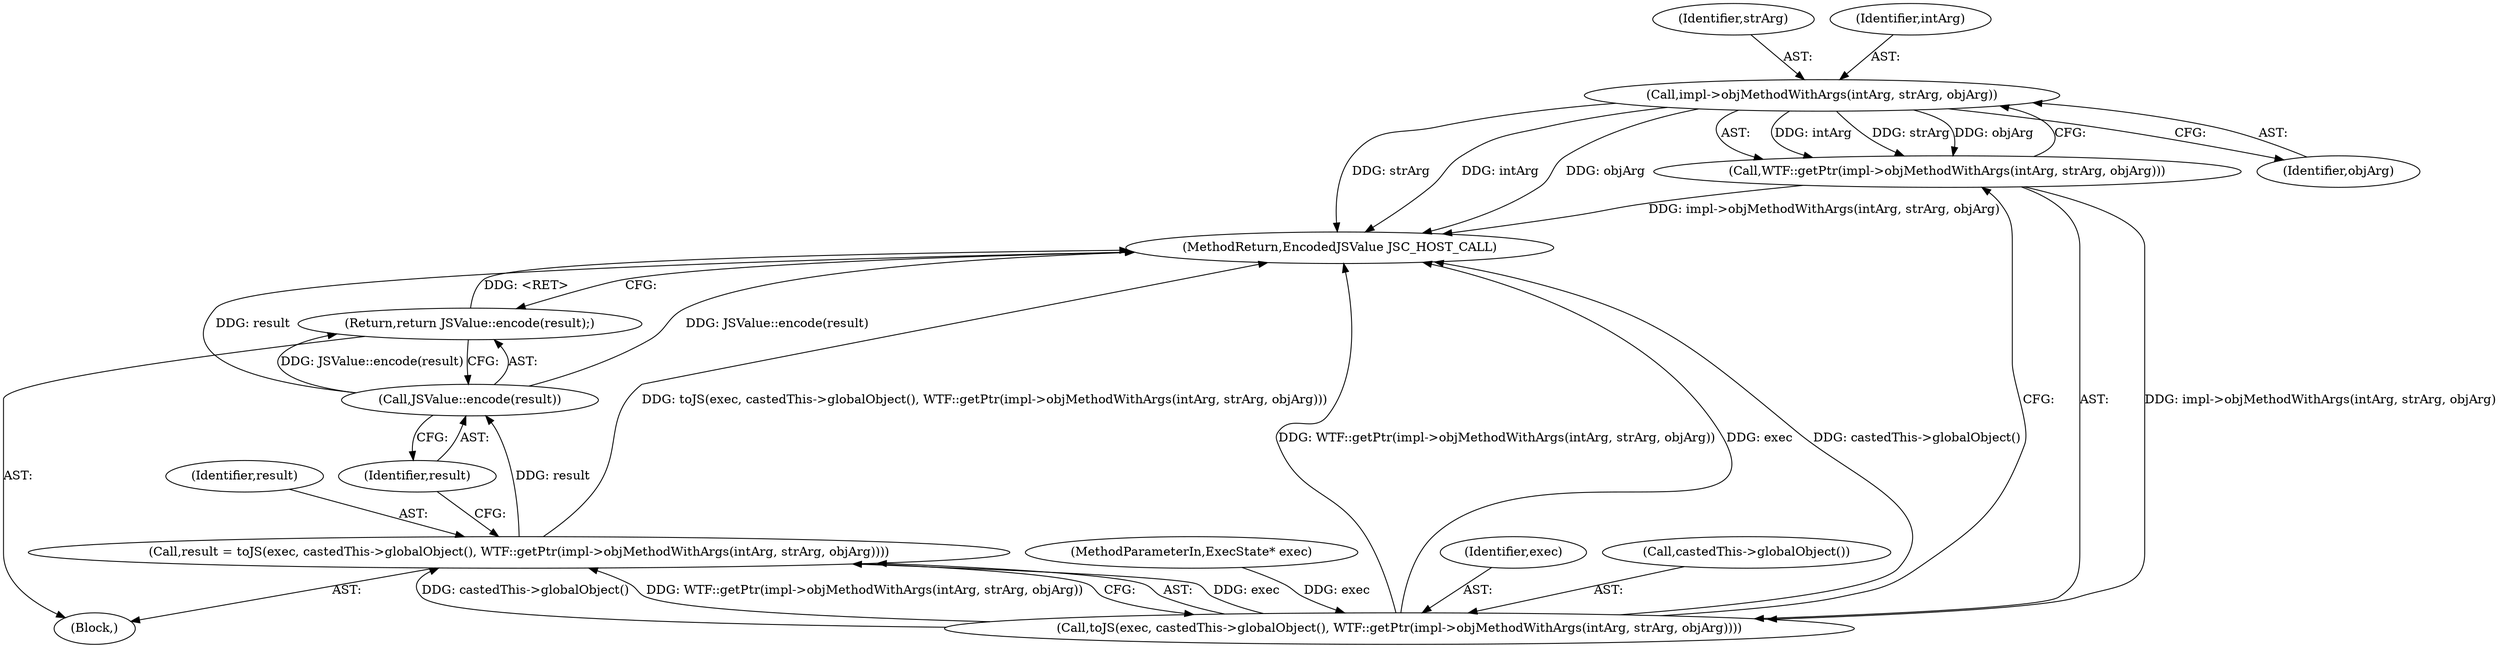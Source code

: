 digraph "0_Chrome_b944f670bb7a8a919daac497a4ea0536c954c201_40@pointer" {
"1000162" [label="(Call,impl->objMethodWithArgs(intArg, strArg, objArg))"];
"1000161" [label="(Call,WTF::getPtr(impl->objMethodWithArgs(intArg, strArg, objArg)))"];
"1000158" [label="(Call,toJS(exec, castedThis->globalObject(), WTF::getPtr(impl->objMethodWithArgs(intArg, strArg, objArg))))"];
"1000156" [label="(Call,result = toJS(exec, castedThis->globalObject(), WTF::getPtr(impl->objMethodWithArgs(intArg, strArg, objArg))))"];
"1000167" [label="(Call,JSValue::encode(result))"];
"1000166" [label="(Return,return JSValue::encode(result);)"];
"1000161" [label="(Call,WTF::getPtr(impl->objMethodWithArgs(intArg, strArg, objArg)))"];
"1000157" [label="(Identifier,result)"];
"1000101" [label="(MethodParameterIn,ExecState* exec)"];
"1000162" [label="(Call,impl->objMethodWithArgs(intArg, strArg, objArg))"];
"1000159" [label="(Identifier,exec)"];
"1000166" [label="(Return,return JSValue::encode(result);)"];
"1000164" [label="(Identifier,strArg)"];
"1000156" [label="(Call,result = toJS(exec, castedThis->globalObject(), WTF::getPtr(impl->objMethodWithArgs(intArg, strArg, objArg))))"];
"1000169" [label="(MethodReturn,EncodedJSValue JSC_HOST_CALL)"];
"1000160" [label="(Call,castedThis->globalObject())"];
"1000158" [label="(Call,toJS(exec, castedThis->globalObject(), WTF::getPtr(impl->objMethodWithArgs(intArg, strArg, objArg))))"];
"1000163" [label="(Identifier,intArg)"];
"1000102" [label="(Block,)"];
"1000168" [label="(Identifier,result)"];
"1000165" [label="(Identifier,objArg)"];
"1000167" [label="(Call,JSValue::encode(result))"];
"1000162" -> "1000161"  [label="AST: "];
"1000162" -> "1000165"  [label="CFG: "];
"1000163" -> "1000162"  [label="AST: "];
"1000164" -> "1000162"  [label="AST: "];
"1000165" -> "1000162"  [label="AST: "];
"1000161" -> "1000162"  [label="CFG: "];
"1000162" -> "1000169"  [label="DDG: strArg"];
"1000162" -> "1000169"  [label="DDG: intArg"];
"1000162" -> "1000169"  [label="DDG: objArg"];
"1000162" -> "1000161"  [label="DDG: intArg"];
"1000162" -> "1000161"  [label="DDG: strArg"];
"1000162" -> "1000161"  [label="DDG: objArg"];
"1000161" -> "1000158"  [label="AST: "];
"1000158" -> "1000161"  [label="CFG: "];
"1000161" -> "1000169"  [label="DDG: impl->objMethodWithArgs(intArg, strArg, objArg)"];
"1000161" -> "1000158"  [label="DDG: impl->objMethodWithArgs(intArg, strArg, objArg)"];
"1000158" -> "1000156"  [label="AST: "];
"1000159" -> "1000158"  [label="AST: "];
"1000160" -> "1000158"  [label="AST: "];
"1000156" -> "1000158"  [label="CFG: "];
"1000158" -> "1000169"  [label="DDG: exec"];
"1000158" -> "1000169"  [label="DDG: castedThis->globalObject()"];
"1000158" -> "1000169"  [label="DDG: WTF::getPtr(impl->objMethodWithArgs(intArg, strArg, objArg))"];
"1000158" -> "1000156"  [label="DDG: exec"];
"1000158" -> "1000156"  [label="DDG: castedThis->globalObject()"];
"1000158" -> "1000156"  [label="DDG: WTF::getPtr(impl->objMethodWithArgs(intArg, strArg, objArg))"];
"1000101" -> "1000158"  [label="DDG: exec"];
"1000156" -> "1000102"  [label="AST: "];
"1000157" -> "1000156"  [label="AST: "];
"1000168" -> "1000156"  [label="CFG: "];
"1000156" -> "1000169"  [label="DDG: toJS(exec, castedThis->globalObject(), WTF::getPtr(impl->objMethodWithArgs(intArg, strArg, objArg)))"];
"1000156" -> "1000167"  [label="DDG: result"];
"1000167" -> "1000166"  [label="AST: "];
"1000167" -> "1000168"  [label="CFG: "];
"1000168" -> "1000167"  [label="AST: "];
"1000166" -> "1000167"  [label="CFG: "];
"1000167" -> "1000169"  [label="DDG: result"];
"1000167" -> "1000169"  [label="DDG: JSValue::encode(result)"];
"1000167" -> "1000166"  [label="DDG: JSValue::encode(result)"];
"1000166" -> "1000102"  [label="AST: "];
"1000169" -> "1000166"  [label="CFG: "];
"1000166" -> "1000169"  [label="DDG: <RET>"];
}
